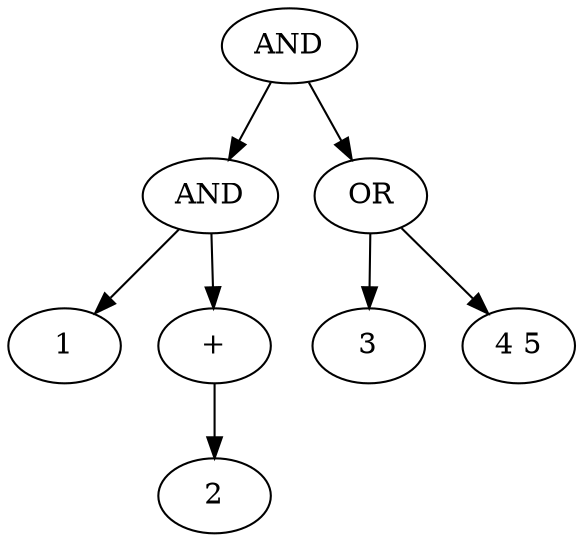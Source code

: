 // regex viz
digraph alg {
	0 [label=AND]
	1 [label=AND]
	2 [label=1]
	1 -> 2
	3 [label="+"]
	4 [label=2]
	3 -> 4
	1 -> 3
	0 -> 1
	5 [label=OR]
	6 [label=3]
	5 -> 6
	7 [label="4 5"]
	5 -> 7
	0 -> 5
}
